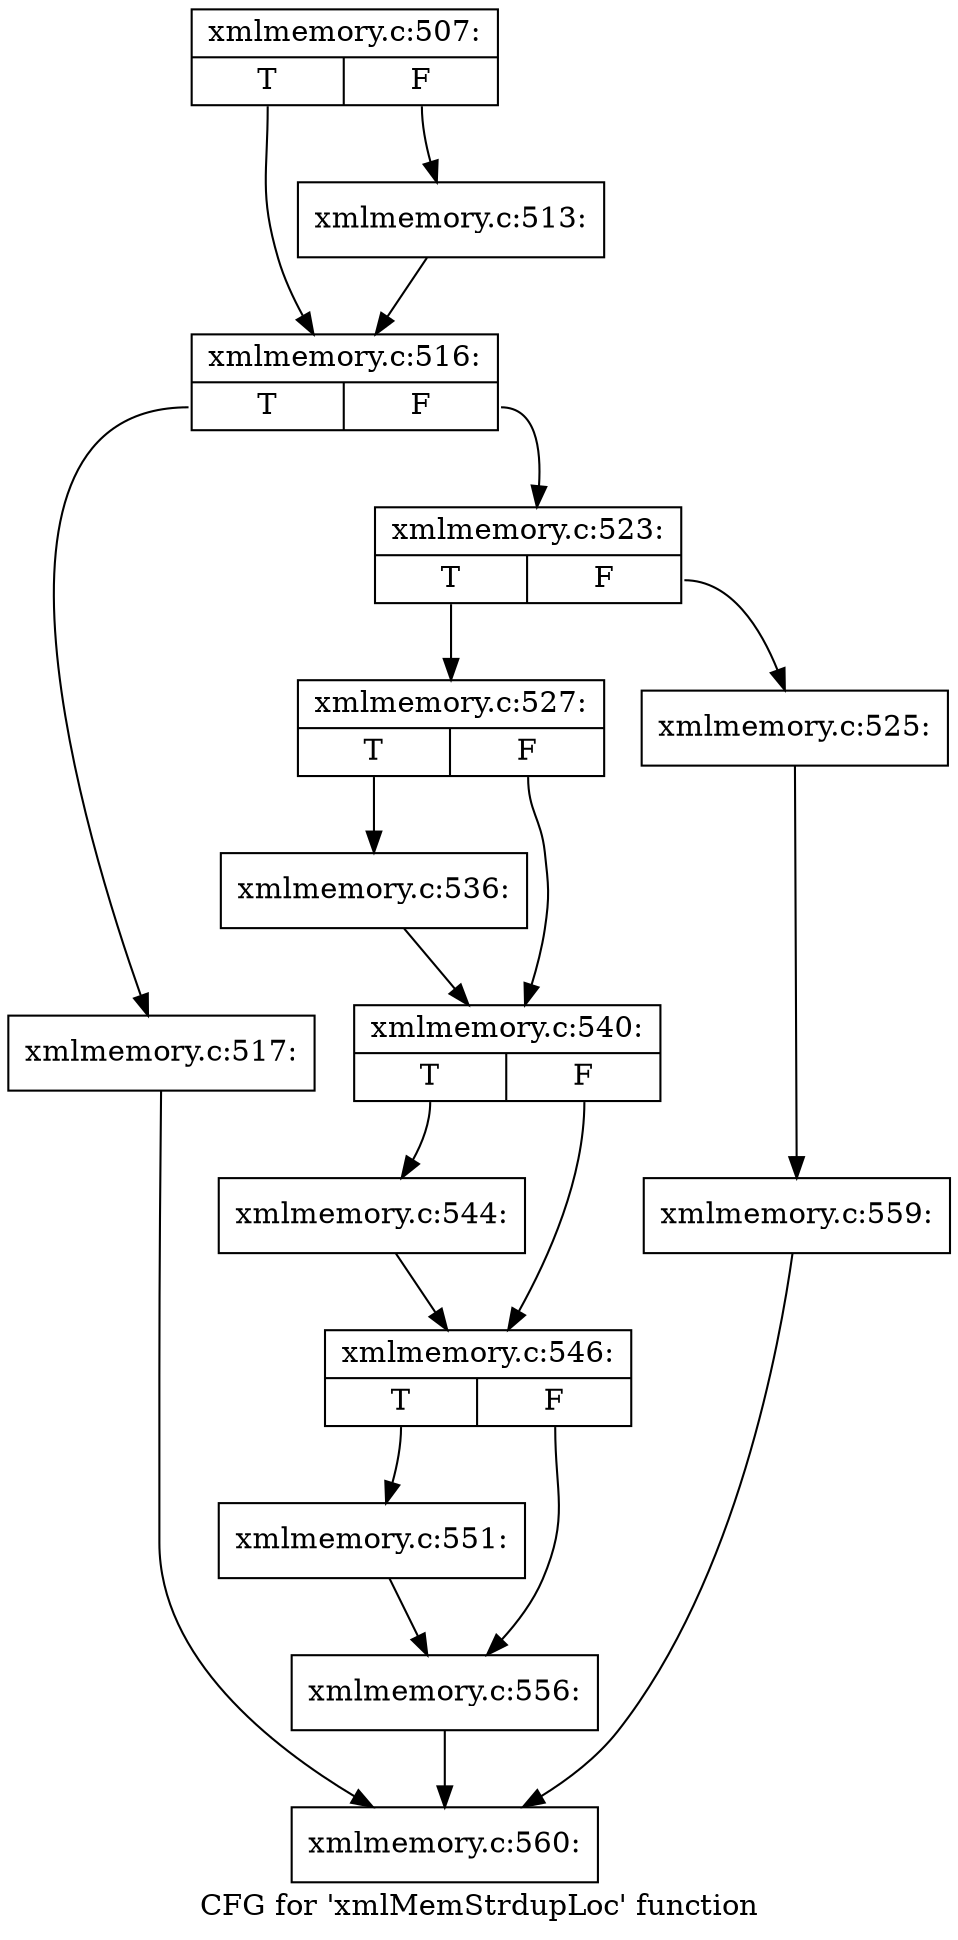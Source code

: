 digraph "CFG for 'xmlMemStrdupLoc' function" {
	label="CFG for 'xmlMemStrdupLoc' function";

	Node0x5650c3eeaac0 [shape=record,label="{xmlmemory.c:507:|{<s0>T|<s1>F}}"];
	Node0x5650c3eeaac0:s0 -> Node0x5650c3eef560;
	Node0x5650c3eeaac0:s1 -> Node0x5650c3eef510;
	Node0x5650c3eef510 [shape=record,label="{xmlmemory.c:513:}"];
	Node0x5650c3eef510 -> Node0x5650c3eef560;
	Node0x5650c3eef560 [shape=record,label="{xmlmemory.c:516:|{<s0>T|<s1>F}}"];
	Node0x5650c3eef560:s0 -> Node0x5650c3eef8b0;
	Node0x5650c3eef560:s1 -> Node0x5650c3eef900;
	Node0x5650c3eef8b0 [shape=record,label="{xmlmemory.c:517:}"];
	Node0x5650c3eef8b0 -> Node0x5650c3eed010;
	Node0x5650c3eef900 [shape=record,label="{xmlmemory.c:523:|{<s0>T|<s1>F}}"];
	Node0x5650c3eef900:s0 -> Node0x5650c3ef06c0;
	Node0x5650c3eef900:s1 -> Node0x5650c3ef0670;
	Node0x5650c3ef0670 [shape=record,label="{xmlmemory.c:525:}"];
	Node0x5650c3ef0670 -> Node0x5650c3eeedb0;
	Node0x5650c3ef06c0 [shape=record,label="{xmlmemory.c:527:|{<s0>T|<s1>F}}"];
	Node0x5650c3ef06c0:s0 -> Node0x5650c3ef2490;
	Node0x5650c3ef06c0:s1 -> Node0x5650c3ef24e0;
	Node0x5650c3ef2490 [shape=record,label="{xmlmemory.c:536:}"];
	Node0x5650c3ef2490 -> Node0x5650c3ef24e0;
	Node0x5650c3ef24e0 [shape=record,label="{xmlmemory.c:540:|{<s0>T|<s1>F}}"];
	Node0x5650c3ef24e0:s0 -> Node0x5650c3ef3020;
	Node0x5650c3ef24e0:s1 -> Node0x5650c3ef3070;
	Node0x5650c3ef3020 [shape=record,label="{xmlmemory.c:544:}"];
	Node0x5650c3ef3020 -> Node0x5650c3ef3070;
	Node0x5650c3ef3070 [shape=record,label="{xmlmemory.c:546:|{<s0>T|<s1>F}}"];
	Node0x5650c3ef3070:s0 -> Node0x5650c3ef3f90;
	Node0x5650c3ef3070:s1 -> Node0x5650c3ef3fe0;
	Node0x5650c3ef3f90 [shape=record,label="{xmlmemory.c:551:}"];
	Node0x5650c3ef3f90 -> Node0x5650c3ef3fe0;
	Node0x5650c3ef3fe0 [shape=record,label="{xmlmemory.c:556:}"];
	Node0x5650c3ef3fe0 -> Node0x5650c3eed010;
	Node0x5650c3eeedb0 [shape=record,label="{xmlmemory.c:559:}"];
	Node0x5650c3eeedb0 -> Node0x5650c3eed010;
	Node0x5650c3eed010 [shape=record,label="{xmlmemory.c:560:}"];
}
